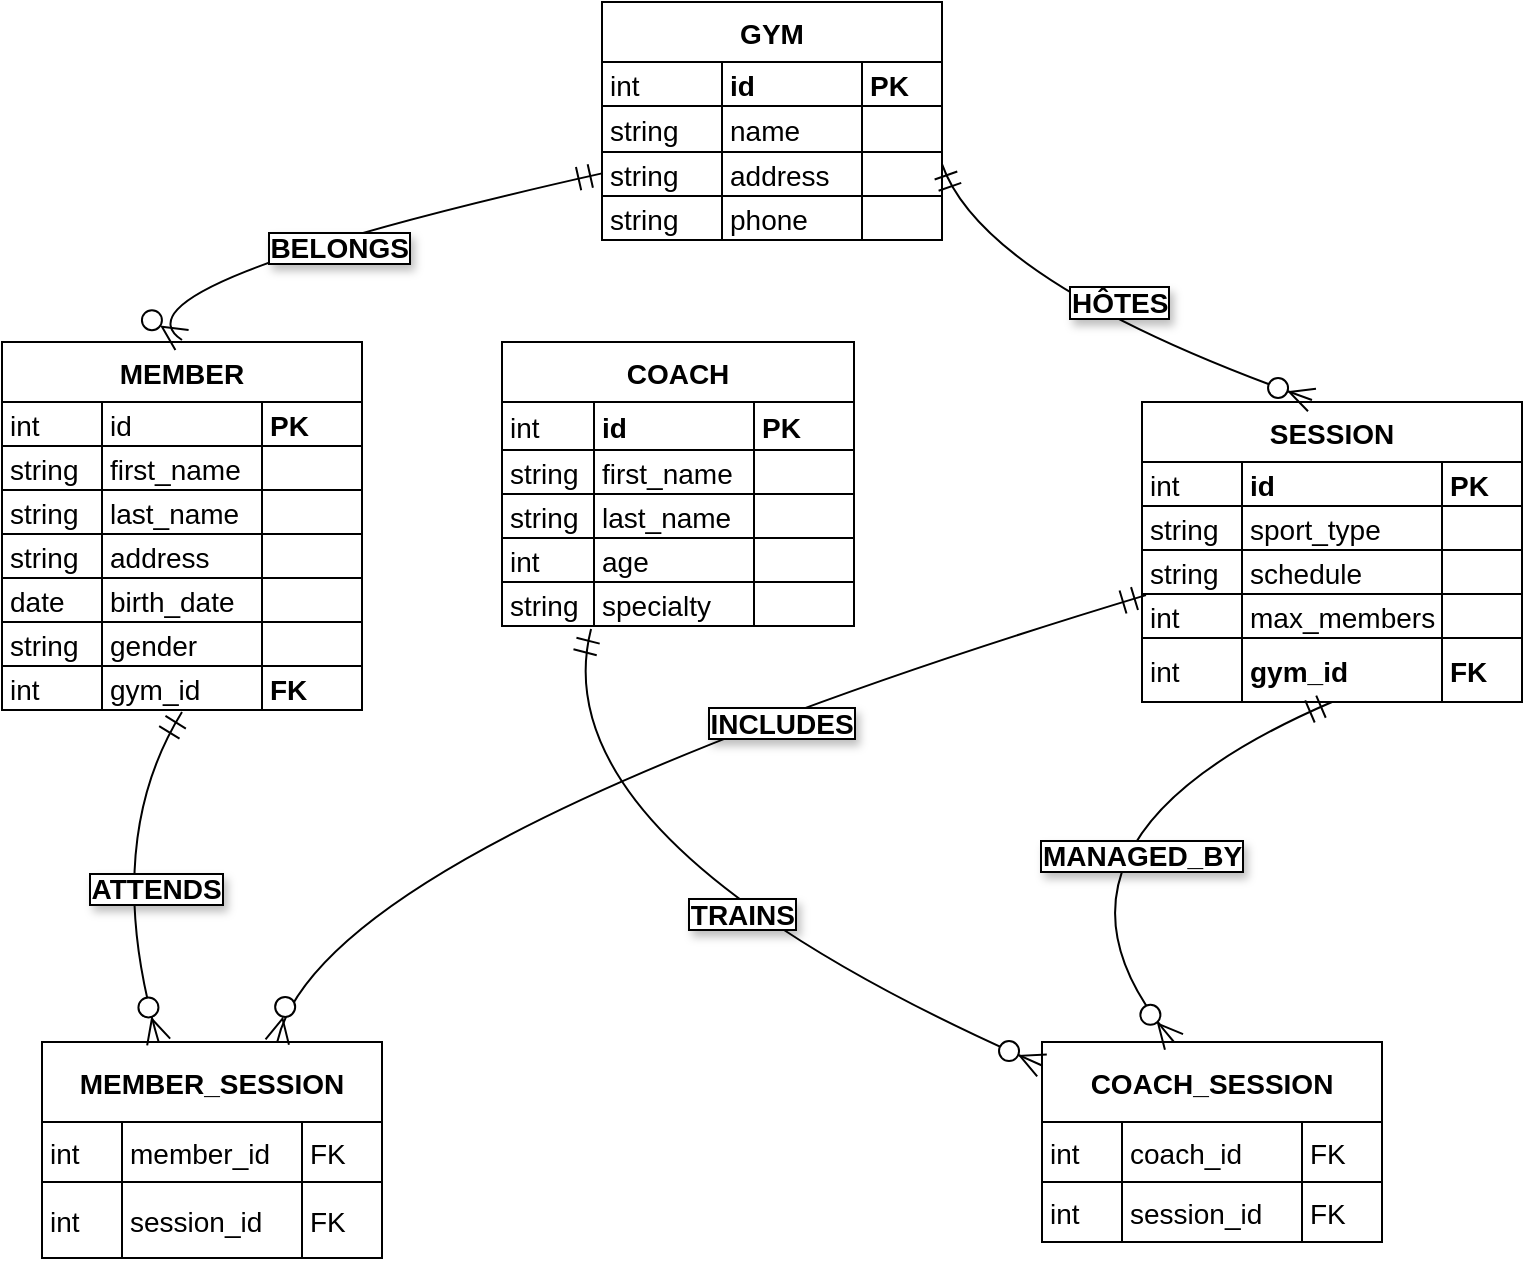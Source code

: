<mxfile version="26.2.12">
  <diagram name="Page-1" id="V7KdssG6JuSi36Pwvfrc">
    <mxGraphModel grid="1" page="1" gridSize="10" guides="1" tooltips="1" connect="1" arrows="1" fold="1" pageScale="1" pageWidth="827" pageHeight="1169" math="0" shadow="0">
      <root>
        <mxCell id="0" />
        <mxCell id="1" parent="0" />
        <mxCell id="2" value="GYM" style="shape=table;startSize=30;container=1;collapsible=0;childLayout=tableLayout;fixedRows=1;rowLines=1;fontStyle=1;align=center;resizeLast=1;fontSize=14;labelBackgroundColor=none;labelBorderColor=none;textShadow=0;" vertex="1" parent="1">
          <mxGeometry x="330" y="117" width="170" height="119" as="geometry" />
        </mxCell>
        <mxCell id="3" style="shape=tableRow;horizontal=0;startSize=0;swimlaneHead=0;swimlaneBody=0;fillColor=none;collapsible=0;dropTarget=0;points=[[0,0.5],[1,0.5]];portConstraint=eastwest;top=0;left=0;right=0;bottom=0;fontSize=14;labelBackgroundColor=none;labelBorderColor=none;textShadow=0;" vertex="1" parent="2">
          <mxGeometry y="30" width="170" height="22" as="geometry" />
        </mxCell>
        <mxCell id="4" value="int" style="shape=partialRectangle;connectable=0;fillColor=none;top=0;left=0;bottom=0;right=0;align=left;spacingLeft=2;overflow=hidden;fontSize=14;labelBackgroundColor=none;labelBorderColor=none;textShadow=0;" vertex="1" parent="3">
          <mxGeometry width="60" height="22" as="geometry">
            <mxRectangle width="60" height="22" as="alternateBounds" />
          </mxGeometry>
        </mxCell>
        <mxCell id="5" value="id" style="shape=partialRectangle;connectable=0;fillColor=none;top=0;left=0;bottom=0;right=0;align=left;spacingLeft=2;overflow=hidden;fontSize=14;labelBackgroundColor=none;labelBorderColor=none;textShadow=0;fontStyle=1" vertex="1" parent="3">
          <mxGeometry x="60" width="70" height="22" as="geometry">
            <mxRectangle width="70" height="22" as="alternateBounds" />
          </mxGeometry>
        </mxCell>
        <mxCell id="6" value="PK" style="shape=partialRectangle;connectable=0;fillColor=none;top=0;left=0;bottom=0;right=0;align=left;spacingLeft=2;overflow=hidden;fontSize=14;labelBackgroundColor=none;labelBorderColor=none;textShadow=0;fontStyle=1" vertex="1" parent="3">
          <mxGeometry x="130" width="40" height="22" as="geometry">
            <mxRectangle width="40" height="22" as="alternateBounds" />
          </mxGeometry>
        </mxCell>
        <mxCell id="7" style="shape=tableRow;horizontal=0;startSize=0;swimlaneHead=0;swimlaneBody=0;fillColor=none;collapsible=0;dropTarget=0;points=[[0,0.5],[1,0.5]];portConstraint=eastwest;top=0;left=0;right=0;bottom=0;fontSize=14;labelBackgroundColor=none;labelBorderColor=none;textShadow=0;" vertex="1" parent="2">
          <mxGeometry y="52" width="170" height="23" as="geometry" />
        </mxCell>
        <mxCell id="8" value="string" style="shape=partialRectangle;connectable=0;fillColor=none;top=0;left=0;bottom=0;right=0;align=left;spacingLeft=2;overflow=hidden;fontSize=14;labelBackgroundColor=none;labelBorderColor=none;textShadow=0;" vertex="1" parent="7">
          <mxGeometry width="60" height="23" as="geometry">
            <mxRectangle width="60" height="23" as="alternateBounds" />
          </mxGeometry>
        </mxCell>
        <mxCell id="9" value="name" style="shape=partialRectangle;connectable=0;fillColor=none;top=0;left=0;bottom=0;right=0;align=left;spacingLeft=2;overflow=hidden;fontSize=14;labelBackgroundColor=none;labelBorderColor=none;textShadow=0;" vertex="1" parent="7">
          <mxGeometry x="60" width="70" height="23" as="geometry">
            <mxRectangle width="70" height="23" as="alternateBounds" />
          </mxGeometry>
        </mxCell>
        <mxCell id="10" value="" style="shape=partialRectangle;connectable=0;fillColor=none;top=0;left=0;bottom=0;right=0;align=left;spacingLeft=2;overflow=hidden;fontSize=14;labelBackgroundColor=none;labelBorderColor=none;textShadow=0;" vertex="1" parent="7">
          <mxGeometry x="130" width="40" height="23" as="geometry">
            <mxRectangle width="40" height="23" as="alternateBounds" />
          </mxGeometry>
        </mxCell>
        <mxCell id="11" style="shape=tableRow;horizontal=0;startSize=0;swimlaneHead=0;swimlaneBody=0;fillColor=none;collapsible=0;dropTarget=0;points=[[0,0.5],[1,0.5]];portConstraint=eastwest;top=0;left=0;right=0;bottom=0;fontSize=14;labelBackgroundColor=none;labelBorderColor=none;textShadow=0;" vertex="1" parent="2">
          <mxGeometry y="75" width="170" height="22" as="geometry" />
        </mxCell>
        <mxCell id="12" value="string" style="shape=partialRectangle;connectable=0;fillColor=none;top=0;left=0;bottom=0;right=0;align=left;spacingLeft=2;overflow=hidden;fontSize=14;labelBackgroundColor=none;labelBorderColor=none;textShadow=0;" vertex="1" parent="11">
          <mxGeometry width="60" height="22" as="geometry">
            <mxRectangle width="60" height="22" as="alternateBounds" />
          </mxGeometry>
        </mxCell>
        <mxCell id="13" value="address" style="shape=partialRectangle;connectable=0;fillColor=none;top=0;left=0;bottom=0;right=0;align=left;spacingLeft=2;overflow=hidden;fontSize=14;labelBackgroundColor=none;labelBorderColor=none;textShadow=0;" vertex="1" parent="11">
          <mxGeometry x="60" width="70" height="22" as="geometry">
            <mxRectangle width="70" height="22" as="alternateBounds" />
          </mxGeometry>
        </mxCell>
        <mxCell id="14" value="" style="shape=partialRectangle;connectable=0;fillColor=none;top=0;left=0;bottom=0;right=0;align=left;spacingLeft=2;overflow=hidden;fontSize=14;labelBackgroundColor=none;labelBorderColor=none;textShadow=0;" vertex="1" parent="11">
          <mxGeometry x="130" width="40" height="22" as="geometry">
            <mxRectangle width="40" height="22" as="alternateBounds" />
          </mxGeometry>
        </mxCell>
        <mxCell id="15" style="shape=tableRow;horizontal=0;startSize=0;swimlaneHead=0;swimlaneBody=0;fillColor=none;collapsible=0;dropTarget=0;points=[[0,0.5],[1,0.5]];portConstraint=eastwest;top=0;left=0;right=0;bottom=0;fontSize=14;labelBackgroundColor=none;labelBorderColor=none;textShadow=0;" vertex="1" parent="2">
          <mxGeometry y="97" width="170" height="22" as="geometry" />
        </mxCell>
        <mxCell id="16" value="string" style="shape=partialRectangle;connectable=0;fillColor=none;top=0;left=0;bottom=0;right=0;align=left;spacingLeft=2;overflow=hidden;fontSize=14;labelBackgroundColor=none;labelBorderColor=none;textShadow=0;" vertex="1" parent="15">
          <mxGeometry width="60" height="22" as="geometry">
            <mxRectangle width="60" height="22" as="alternateBounds" />
          </mxGeometry>
        </mxCell>
        <mxCell id="17" value="phone" style="shape=partialRectangle;connectable=0;fillColor=none;top=0;left=0;bottom=0;right=0;align=left;spacingLeft=2;overflow=hidden;fontSize=14;labelBackgroundColor=none;labelBorderColor=none;textShadow=0;" vertex="1" parent="15">
          <mxGeometry x="60" width="70" height="22" as="geometry">
            <mxRectangle width="70" height="22" as="alternateBounds" />
          </mxGeometry>
        </mxCell>
        <mxCell id="18" value="" style="shape=partialRectangle;connectable=0;fillColor=none;top=0;left=0;bottom=0;right=0;align=left;spacingLeft=2;overflow=hidden;fontSize=14;labelBackgroundColor=none;labelBorderColor=none;textShadow=0;" vertex="1" parent="15">
          <mxGeometry x="130" width="40" height="22" as="geometry">
            <mxRectangle width="40" height="22" as="alternateBounds" />
          </mxGeometry>
        </mxCell>
        <mxCell id="19" value="MEMBER" style="shape=table;startSize=30;container=1;collapsible=0;childLayout=tableLayout;fixedRows=1;rowLines=1;fontStyle=1;align=center;resizeLast=1;fontSize=14;labelBackgroundColor=none;labelBorderColor=none;textShadow=0;perimeterSpacing=1;" vertex="1" parent="1">
          <mxGeometry x="30" y="287" width="180" height="184" as="geometry" />
        </mxCell>
        <mxCell id="20" style="shape=tableRow;horizontal=0;startSize=0;swimlaneHead=0;swimlaneBody=0;fillColor=none;collapsible=0;dropTarget=0;points=[[0,0.5],[1,0.5]];portConstraint=eastwest;top=0;left=0;right=0;bottom=0;fontSize=14;labelBackgroundColor=none;labelBorderColor=none;textShadow=0;perimeterSpacing=1;" vertex="1" parent="19">
          <mxGeometry y="30" width="180" height="22" as="geometry" />
        </mxCell>
        <mxCell id="21" value="int" style="shape=partialRectangle;connectable=0;fillColor=none;top=0;left=0;bottom=0;right=0;align=left;spacingLeft=2;overflow=hidden;fontSize=14;labelBackgroundColor=none;labelBorderColor=none;textShadow=0;perimeterSpacing=1;" vertex="1" parent="20">
          <mxGeometry width="50" height="22" as="geometry">
            <mxRectangle width="50" height="22" as="alternateBounds" />
          </mxGeometry>
        </mxCell>
        <mxCell id="22" value="id" style="shape=partialRectangle;connectable=0;fillColor=none;top=0;left=0;bottom=0;right=0;align=left;spacingLeft=2;overflow=hidden;fontSize=14;labelBackgroundColor=none;labelBorderColor=none;textShadow=0;perimeterSpacing=1;" vertex="1" parent="20">
          <mxGeometry x="50" width="80" height="22" as="geometry">
            <mxRectangle width="80" height="22" as="alternateBounds" />
          </mxGeometry>
        </mxCell>
        <mxCell id="23" value="PK" style="shape=partialRectangle;connectable=0;fillColor=none;top=0;left=0;bottom=0;right=0;align=left;spacingLeft=2;overflow=hidden;fontSize=14;labelBackgroundColor=none;labelBorderColor=none;textShadow=0;perimeterSpacing=1;fontStyle=1" vertex="1" parent="20">
          <mxGeometry x="130" width="50" height="22" as="geometry">
            <mxRectangle width="50" height="22" as="alternateBounds" />
          </mxGeometry>
        </mxCell>
        <mxCell id="24" style="shape=tableRow;horizontal=0;startSize=0;swimlaneHead=0;swimlaneBody=0;fillColor=none;collapsible=0;dropTarget=0;points=[[0,0.5],[1,0.5]];portConstraint=eastwest;top=0;left=0;right=0;bottom=0;fontSize=14;labelBackgroundColor=none;labelBorderColor=none;textShadow=0;perimeterSpacing=1;" vertex="1" parent="19">
          <mxGeometry y="52" width="180" height="22" as="geometry" />
        </mxCell>
        <mxCell id="25" value="string" style="shape=partialRectangle;connectable=0;fillColor=none;top=0;left=0;bottom=0;right=0;align=left;spacingLeft=2;overflow=hidden;fontSize=14;labelBackgroundColor=none;labelBorderColor=none;textShadow=0;perimeterSpacing=1;" vertex="1" parent="24">
          <mxGeometry width="50" height="22" as="geometry">
            <mxRectangle width="50" height="22" as="alternateBounds" />
          </mxGeometry>
        </mxCell>
        <mxCell id="26" value="first_name" style="shape=partialRectangle;connectable=0;fillColor=none;top=0;left=0;bottom=0;right=0;align=left;spacingLeft=2;overflow=hidden;fontSize=14;labelBackgroundColor=none;labelBorderColor=none;textShadow=0;perimeterSpacing=1;" vertex="1" parent="24">
          <mxGeometry x="50" width="80" height="22" as="geometry">
            <mxRectangle width="80" height="22" as="alternateBounds" />
          </mxGeometry>
        </mxCell>
        <mxCell id="27" value="" style="shape=partialRectangle;connectable=0;fillColor=none;top=0;left=0;bottom=0;right=0;align=left;spacingLeft=2;overflow=hidden;fontSize=14;labelBackgroundColor=none;labelBorderColor=none;textShadow=0;perimeterSpacing=1;" vertex="1" parent="24">
          <mxGeometry x="130" width="50" height="22" as="geometry">
            <mxRectangle width="50" height="22" as="alternateBounds" />
          </mxGeometry>
        </mxCell>
        <mxCell id="28" style="shape=tableRow;horizontal=0;startSize=0;swimlaneHead=0;swimlaneBody=0;fillColor=none;collapsible=0;dropTarget=0;points=[[0,0.5],[1,0.5]];portConstraint=eastwest;top=0;left=0;right=0;bottom=0;fontSize=14;labelBackgroundColor=none;labelBorderColor=none;textShadow=0;perimeterSpacing=1;" vertex="1" parent="19">
          <mxGeometry y="74" width="180" height="22" as="geometry" />
        </mxCell>
        <mxCell id="29" value="string" style="shape=partialRectangle;connectable=0;fillColor=none;top=0;left=0;bottom=0;right=0;align=left;spacingLeft=2;overflow=hidden;fontSize=14;labelBackgroundColor=none;labelBorderColor=none;textShadow=0;perimeterSpacing=1;" vertex="1" parent="28">
          <mxGeometry width="50" height="22" as="geometry">
            <mxRectangle width="50" height="22" as="alternateBounds" />
          </mxGeometry>
        </mxCell>
        <mxCell id="30" value="last_name" style="shape=partialRectangle;connectable=0;fillColor=none;top=0;left=0;bottom=0;right=0;align=left;spacingLeft=2;overflow=hidden;fontSize=14;labelBackgroundColor=none;labelBorderColor=none;textShadow=0;perimeterSpacing=1;" vertex="1" parent="28">
          <mxGeometry x="50" width="80" height="22" as="geometry">
            <mxRectangle width="80" height="22" as="alternateBounds" />
          </mxGeometry>
        </mxCell>
        <mxCell id="31" value="" style="shape=partialRectangle;connectable=0;fillColor=none;top=0;left=0;bottom=0;right=0;align=left;spacingLeft=2;overflow=hidden;fontSize=14;labelBackgroundColor=none;labelBorderColor=none;textShadow=0;perimeterSpacing=1;" vertex="1" parent="28">
          <mxGeometry x="130" width="50" height="22" as="geometry">
            <mxRectangle width="50" height="22" as="alternateBounds" />
          </mxGeometry>
        </mxCell>
        <mxCell id="32" style="shape=tableRow;horizontal=0;startSize=0;swimlaneHead=0;swimlaneBody=0;fillColor=none;collapsible=0;dropTarget=0;points=[[0,0.5],[1,0.5]];portConstraint=eastwest;top=0;left=0;right=0;bottom=0;fontSize=14;labelBackgroundColor=none;labelBorderColor=none;textShadow=0;perimeterSpacing=1;" vertex="1" parent="19">
          <mxGeometry y="96" width="180" height="22" as="geometry" />
        </mxCell>
        <mxCell id="33" value="string" style="shape=partialRectangle;connectable=0;fillColor=none;top=0;left=0;bottom=0;right=0;align=left;spacingLeft=2;overflow=hidden;fontSize=14;labelBackgroundColor=none;labelBorderColor=none;textShadow=0;perimeterSpacing=1;" vertex="1" parent="32">
          <mxGeometry width="50" height="22" as="geometry">
            <mxRectangle width="50" height="22" as="alternateBounds" />
          </mxGeometry>
        </mxCell>
        <mxCell id="34" value="address" style="shape=partialRectangle;connectable=0;fillColor=none;top=0;left=0;bottom=0;right=0;align=left;spacingLeft=2;overflow=hidden;fontSize=14;labelBackgroundColor=none;labelBorderColor=none;textShadow=0;perimeterSpacing=1;" vertex="1" parent="32">
          <mxGeometry x="50" width="80" height="22" as="geometry">
            <mxRectangle width="80" height="22" as="alternateBounds" />
          </mxGeometry>
        </mxCell>
        <mxCell id="35" value="" style="shape=partialRectangle;connectable=0;fillColor=none;top=0;left=0;bottom=0;right=0;align=left;spacingLeft=2;overflow=hidden;fontSize=14;labelBackgroundColor=none;labelBorderColor=none;textShadow=0;perimeterSpacing=1;" vertex="1" parent="32">
          <mxGeometry x="130" width="50" height="22" as="geometry">
            <mxRectangle width="50" height="22" as="alternateBounds" />
          </mxGeometry>
        </mxCell>
        <mxCell id="36" style="shape=tableRow;horizontal=0;startSize=0;swimlaneHead=0;swimlaneBody=0;fillColor=none;collapsible=0;dropTarget=0;points=[[0,0.5],[1,0.5]];portConstraint=eastwest;top=0;left=0;right=0;bottom=0;fontSize=14;labelBackgroundColor=none;labelBorderColor=none;textShadow=0;perimeterSpacing=1;" vertex="1" parent="19">
          <mxGeometry y="118" width="180" height="22" as="geometry" />
        </mxCell>
        <mxCell id="37" value="date" style="shape=partialRectangle;connectable=0;fillColor=none;top=0;left=0;bottom=0;right=0;align=left;spacingLeft=2;overflow=hidden;fontSize=14;labelBackgroundColor=none;labelBorderColor=none;textShadow=0;perimeterSpacing=1;" vertex="1" parent="36">
          <mxGeometry width="50" height="22" as="geometry">
            <mxRectangle width="50" height="22" as="alternateBounds" />
          </mxGeometry>
        </mxCell>
        <mxCell id="38" value="birth_date" style="shape=partialRectangle;connectable=0;fillColor=none;top=0;left=0;bottom=0;right=0;align=left;spacingLeft=2;overflow=hidden;fontSize=14;labelBackgroundColor=none;labelBorderColor=none;textShadow=0;perimeterSpacing=1;" vertex="1" parent="36">
          <mxGeometry x="50" width="80" height="22" as="geometry">
            <mxRectangle width="80" height="22" as="alternateBounds" />
          </mxGeometry>
        </mxCell>
        <mxCell id="39" value="" style="shape=partialRectangle;connectable=0;fillColor=none;top=0;left=0;bottom=0;right=0;align=left;spacingLeft=2;overflow=hidden;fontSize=14;labelBackgroundColor=none;labelBorderColor=none;textShadow=0;perimeterSpacing=1;" vertex="1" parent="36">
          <mxGeometry x="130" width="50" height="22" as="geometry">
            <mxRectangle width="50" height="22" as="alternateBounds" />
          </mxGeometry>
        </mxCell>
        <mxCell id="40" style="shape=tableRow;horizontal=0;startSize=0;swimlaneHead=0;swimlaneBody=0;fillColor=none;collapsible=0;dropTarget=0;points=[[0,0.5],[1,0.5]];portConstraint=eastwest;top=0;left=0;right=0;bottom=0;fontSize=14;labelBackgroundColor=none;labelBorderColor=none;textShadow=0;perimeterSpacing=1;" vertex="1" parent="19">
          <mxGeometry y="140" width="180" height="22" as="geometry" />
        </mxCell>
        <mxCell id="41" value="string" style="shape=partialRectangle;connectable=0;fillColor=none;top=0;left=0;bottom=0;right=0;align=left;spacingLeft=2;overflow=hidden;fontSize=14;labelBackgroundColor=none;labelBorderColor=none;textShadow=0;perimeterSpacing=1;" vertex="1" parent="40">
          <mxGeometry width="50" height="22" as="geometry">
            <mxRectangle width="50" height="22" as="alternateBounds" />
          </mxGeometry>
        </mxCell>
        <mxCell id="42" value="gender" style="shape=partialRectangle;connectable=0;fillColor=none;top=0;left=0;bottom=0;right=0;align=left;spacingLeft=2;overflow=hidden;fontSize=14;labelBackgroundColor=none;labelBorderColor=none;textShadow=0;perimeterSpacing=1;" vertex="1" parent="40">
          <mxGeometry x="50" width="80" height="22" as="geometry">
            <mxRectangle width="80" height="22" as="alternateBounds" />
          </mxGeometry>
        </mxCell>
        <mxCell id="43" value="" style="shape=partialRectangle;connectable=0;fillColor=none;top=0;left=0;bottom=0;right=0;align=left;spacingLeft=2;overflow=hidden;fontSize=14;labelBackgroundColor=none;labelBorderColor=none;textShadow=0;perimeterSpacing=1;" vertex="1" parent="40">
          <mxGeometry x="130" width="50" height="22" as="geometry">
            <mxRectangle width="50" height="22" as="alternateBounds" />
          </mxGeometry>
        </mxCell>
        <mxCell id="44" style="shape=tableRow;horizontal=0;startSize=0;swimlaneHead=0;swimlaneBody=0;fillColor=none;collapsible=0;dropTarget=0;points=[[0,0.5],[1,0.5]];portConstraint=eastwest;top=0;left=0;right=0;bottom=0;fontSize=14;labelBackgroundColor=none;labelBorderColor=none;textShadow=0;perimeterSpacing=1;" vertex="1" parent="19">
          <mxGeometry y="162" width="180" height="22" as="geometry" />
        </mxCell>
        <mxCell id="45" value="int" style="shape=partialRectangle;connectable=0;fillColor=none;top=0;left=0;bottom=0;right=0;align=left;spacingLeft=2;overflow=hidden;fontSize=14;labelBackgroundColor=none;labelBorderColor=none;textShadow=0;perimeterSpacing=1;" vertex="1" parent="44">
          <mxGeometry width="50" height="22" as="geometry">
            <mxRectangle width="50" height="22" as="alternateBounds" />
          </mxGeometry>
        </mxCell>
        <mxCell id="46" value="gym_id" style="shape=partialRectangle;connectable=0;fillColor=none;top=0;left=0;bottom=0;right=0;align=left;spacingLeft=2;overflow=hidden;fontSize=14;labelBackgroundColor=none;labelBorderColor=none;textShadow=0;perimeterSpacing=1;" vertex="1" parent="44">
          <mxGeometry x="50" width="80" height="22" as="geometry">
            <mxRectangle width="80" height="22" as="alternateBounds" />
          </mxGeometry>
        </mxCell>
        <mxCell id="47" value="FK" style="shape=partialRectangle;connectable=0;fillColor=none;top=0;left=0;bottom=0;right=0;align=left;spacingLeft=2;overflow=hidden;fontSize=14;labelBackgroundColor=none;labelBorderColor=none;textShadow=0;perimeterSpacing=1;fontStyle=1" vertex="1" parent="44">
          <mxGeometry x="130" width="50" height="22" as="geometry">
            <mxRectangle width="50" height="22" as="alternateBounds" />
          </mxGeometry>
        </mxCell>
        <mxCell id="48" value="COACH" style="shape=table;startSize=30;container=1;collapsible=0;childLayout=tableLayout;fixedRows=1;rowLines=1;fontStyle=1;align=center;resizeLast=1;fontSize=14;labelBackgroundColor=none;labelBorderColor=none;textShadow=0;" vertex="1" parent="1">
          <mxGeometry x="280" y="287" width="176" height="142" as="geometry" />
        </mxCell>
        <mxCell id="49" style="shape=tableRow;horizontal=0;startSize=0;swimlaneHead=0;swimlaneBody=0;fillColor=none;collapsible=0;dropTarget=0;points=[[0,0.5],[1,0.5]];portConstraint=eastwest;top=0;left=0;right=0;bottom=0;fontSize=14;labelBackgroundColor=none;labelBorderColor=none;textShadow=0;" vertex="1" parent="48">
          <mxGeometry y="30" width="176" height="24" as="geometry" />
        </mxCell>
        <mxCell id="50" value="int" style="shape=partialRectangle;connectable=0;fillColor=none;top=0;left=0;bottom=0;right=0;align=left;spacingLeft=2;overflow=hidden;fontSize=14;labelBackgroundColor=none;labelBorderColor=none;textShadow=0;" vertex="1" parent="49">
          <mxGeometry width="46" height="24" as="geometry">
            <mxRectangle width="46" height="24" as="alternateBounds" />
          </mxGeometry>
        </mxCell>
        <mxCell id="51" value="id" style="shape=partialRectangle;connectable=0;fillColor=none;top=0;left=0;bottom=0;right=0;align=left;spacingLeft=2;overflow=hidden;fontSize=14;labelBackgroundColor=none;labelBorderColor=none;textShadow=0;fontStyle=1" vertex="1" parent="49">
          <mxGeometry x="46" width="80" height="24" as="geometry">
            <mxRectangle width="80" height="24" as="alternateBounds" />
          </mxGeometry>
        </mxCell>
        <mxCell id="52" value="PK" style="shape=partialRectangle;connectable=0;fillColor=none;top=0;left=0;bottom=0;right=0;align=left;spacingLeft=2;overflow=hidden;fontSize=14;labelBackgroundColor=none;labelBorderColor=none;textShadow=0;fontStyle=1" vertex="1" parent="49">
          <mxGeometry x="126" width="50" height="24" as="geometry">
            <mxRectangle width="50" height="24" as="alternateBounds" />
          </mxGeometry>
        </mxCell>
        <mxCell id="53" style="shape=tableRow;horizontal=0;startSize=0;swimlaneHead=0;swimlaneBody=0;fillColor=none;collapsible=0;dropTarget=0;points=[[0,0.5],[1,0.5]];portConstraint=eastwest;top=0;left=0;right=0;bottom=0;fontSize=14;labelBackgroundColor=none;labelBorderColor=none;textShadow=0;" vertex="1" parent="48">
          <mxGeometry y="54" width="176" height="22" as="geometry" />
        </mxCell>
        <mxCell id="54" value="string" style="shape=partialRectangle;connectable=0;fillColor=none;top=0;left=0;bottom=0;right=0;align=left;spacingLeft=2;overflow=hidden;fontSize=14;labelBackgroundColor=none;labelBorderColor=none;textShadow=0;" vertex="1" parent="53">
          <mxGeometry width="46" height="22" as="geometry">
            <mxRectangle width="46" height="22" as="alternateBounds" />
          </mxGeometry>
        </mxCell>
        <mxCell id="55" value="first_name" style="shape=partialRectangle;connectable=0;fillColor=none;top=0;left=0;bottom=0;right=0;align=left;spacingLeft=2;overflow=hidden;fontSize=14;labelBackgroundColor=none;labelBorderColor=none;textShadow=0;" vertex="1" parent="53">
          <mxGeometry x="46" width="80" height="22" as="geometry">
            <mxRectangle width="80" height="22" as="alternateBounds" />
          </mxGeometry>
        </mxCell>
        <mxCell id="56" value="" style="shape=partialRectangle;connectable=0;fillColor=none;top=0;left=0;bottom=0;right=0;align=left;spacingLeft=2;overflow=hidden;fontSize=14;labelBackgroundColor=none;labelBorderColor=none;textShadow=0;" vertex="1" parent="53">
          <mxGeometry x="126" width="50" height="22" as="geometry">
            <mxRectangle width="50" height="22" as="alternateBounds" />
          </mxGeometry>
        </mxCell>
        <mxCell id="57" style="shape=tableRow;horizontal=0;startSize=0;swimlaneHead=0;swimlaneBody=0;fillColor=none;collapsible=0;dropTarget=0;points=[[0,0.5],[1,0.5]];portConstraint=eastwest;top=0;left=0;right=0;bottom=0;fontSize=14;labelBackgroundColor=none;labelBorderColor=none;textShadow=0;" vertex="1" parent="48">
          <mxGeometry y="76" width="176" height="22" as="geometry" />
        </mxCell>
        <mxCell id="58" value="string" style="shape=partialRectangle;connectable=0;fillColor=none;top=0;left=0;bottom=0;right=0;align=left;spacingLeft=2;overflow=hidden;fontSize=14;labelBackgroundColor=none;labelBorderColor=none;textShadow=0;" vertex="1" parent="57">
          <mxGeometry width="46" height="22" as="geometry">
            <mxRectangle width="46" height="22" as="alternateBounds" />
          </mxGeometry>
        </mxCell>
        <mxCell id="59" value="last_name" style="shape=partialRectangle;connectable=0;fillColor=none;top=0;left=0;bottom=0;right=0;align=left;spacingLeft=2;overflow=hidden;fontSize=14;labelBackgroundColor=none;labelBorderColor=none;textShadow=0;" vertex="1" parent="57">
          <mxGeometry x="46" width="80" height="22" as="geometry">
            <mxRectangle width="80" height="22" as="alternateBounds" />
          </mxGeometry>
        </mxCell>
        <mxCell id="60" value="" style="shape=partialRectangle;connectable=0;fillColor=none;top=0;left=0;bottom=0;right=0;align=left;spacingLeft=2;overflow=hidden;fontSize=14;labelBackgroundColor=none;labelBorderColor=none;textShadow=0;" vertex="1" parent="57">
          <mxGeometry x="126" width="50" height="22" as="geometry">
            <mxRectangle width="50" height="22" as="alternateBounds" />
          </mxGeometry>
        </mxCell>
        <mxCell id="61" style="shape=tableRow;horizontal=0;startSize=0;swimlaneHead=0;swimlaneBody=0;fillColor=none;collapsible=0;dropTarget=0;points=[[0,0.5],[1,0.5]];portConstraint=eastwest;top=0;left=0;right=0;bottom=0;fontSize=14;labelBackgroundColor=none;labelBorderColor=none;textShadow=0;" vertex="1" parent="48">
          <mxGeometry y="98" width="176" height="22" as="geometry" />
        </mxCell>
        <mxCell id="62" value="int" style="shape=partialRectangle;connectable=0;fillColor=none;top=0;left=0;bottom=0;right=0;align=left;spacingLeft=2;overflow=hidden;fontSize=14;labelBackgroundColor=none;labelBorderColor=none;textShadow=0;" vertex="1" parent="61">
          <mxGeometry width="46" height="22" as="geometry">
            <mxRectangle width="46" height="22" as="alternateBounds" />
          </mxGeometry>
        </mxCell>
        <mxCell id="63" value="age" style="shape=partialRectangle;connectable=0;fillColor=none;top=0;left=0;bottom=0;right=0;align=left;spacingLeft=2;overflow=hidden;fontSize=14;labelBackgroundColor=none;labelBorderColor=none;textShadow=0;" vertex="1" parent="61">
          <mxGeometry x="46" width="80" height="22" as="geometry">
            <mxRectangle width="80" height="22" as="alternateBounds" />
          </mxGeometry>
        </mxCell>
        <mxCell id="64" value="" style="shape=partialRectangle;connectable=0;fillColor=none;top=0;left=0;bottom=0;right=0;align=left;spacingLeft=2;overflow=hidden;fontSize=14;labelBackgroundColor=none;labelBorderColor=none;textShadow=0;" vertex="1" parent="61">
          <mxGeometry x="126" width="50" height="22" as="geometry">
            <mxRectangle width="50" height="22" as="alternateBounds" />
          </mxGeometry>
        </mxCell>
        <mxCell id="65" style="shape=tableRow;horizontal=0;startSize=0;swimlaneHead=0;swimlaneBody=0;fillColor=none;collapsible=0;dropTarget=0;points=[[0,0.5],[1,0.5]];portConstraint=eastwest;top=0;left=0;right=0;bottom=0;fontSize=14;labelBackgroundColor=none;labelBorderColor=none;textShadow=0;" vertex="1" parent="48">
          <mxGeometry y="120" width="176" height="22" as="geometry" />
        </mxCell>
        <mxCell id="66" value="string" style="shape=partialRectangle;connectable=0;fillColor=none;top=0;left=0;bottom=0;right=0;align=left;spacingLeft=2;overflow=hidden;fontSize=14;labelBackgroundColor=none;labelBorderColor=none;textShadow=0;" vertex="1" parent="65">
          <mxGeometry width="46" height="22" as="geometry">
            <mxRectangle width="46" height="22" as="alternateBounds" />
          </mxGeometry>
        </mxCell>
        <mxCell id="67" value="specialty" style="shape=partialRectangle;connectable=0;fillColor=none;top=0;left=0;bottom=0;right=0;align=left;spacingLeft=2;overflow=hidden;fontSize=14;labelBackgroundColor=none;labelBorderColor=none;textShadow=0;" vertex="1" parent="65">
          <mxGeometry x="46" width="80" height="22" as="geometry">
            <mxRectangle width="80" height="22" as="alternateBounds" />
          </mxGeometry>
        </mxCell>
        <mxCell id="68" value="" style="shape=partialRectangle;connectable=0;fillColor=none;top=0;left=0;bottom=0;right=0;align=left;spacingLeft=2;overflow=hidden;fontSize=14;labelBackgroundColor=none;labelBorderColor=none;textShadow=0;" vertex="1" parent="65">
          <mxGeometry x="126" width="50" height="22" as="geometry">
            <mxRectangle width="50" height="22" as="alternateBounds" />
          </mxGeometry>
        </mxCell>
        <mxCell id="69" value="SESSION" style="shape=table;startSize=30;container=1;collapsible=0;childLayout=tableLayout;fixedRows=1;rowLines=1;fontStyle=1;align=center;resizeLast=1;fontSize=14;labelBackgroundColor=none;labelBorderColor=none;textShadow=0;" vertex="1" parent="1">
          <mxGeometry x="600" y="317" width="190" height="150" as="geometry" />
        </mxCell>
        <mxCell id="70" style="shape=tableRow;horizontal=0;startSize=0;swimlaneHead=0;swimlaneBody=0;fillColor=none;collapsible=0;dropTarget=0;points=[[0,0.5],[1,0.5]];portConstraint=eastwest;top=0;left=0;right=0;bottom=0;fontSize=14;labelBackgroundColor=none;labelBorderColor=none;textShadow=0;" vertex="1" parent="69">
          <mxGeometry y="30" width="190" height="22" as="geometry" />
        </mxCell>
        <mxCell id="71" value="int" style="shape=partialRectangle;connectable=0;fillColor=none;top=0;left=0;bottom=0;right=0;align=left;spacingLeft=2;overflow=hidden;fontSize=14;labelBackgroundColor=none;labelBorderColor=none;textShadow=0;" vertex="1" parent="70">
          <mxGeometry width="50" height="22" as="geometry">
            <mxRectangle width="50" height="22" as="alternateBounds" />
          </mxGeometry>
        </mxCell>
        <mxCell id="72" value="id" style="shape=partialRectangle;connectable=0;fillColor=none;top=0;left=0;bottom=0;right=0;align=left;spacingLeft=2;overflow=hidden;fontSize=14;labelBackgroundColor=none;labelBorderColor=none;textShadow=0;fontStyle=1" vertex="1" parent="70">
          <mxGeometry x="50" width="100" height="22" as="geometry">
            <mxRectangle width="100" height="22" as="alternateBounds" />
          </mxGeometry>
        </mxCell>
        <mxCell id="73" value="PK" style="shape=partialRectangle;connectable=0;fillColor=none;top=0;left=0;bottom=0;right=0;align=left;spacingLeft=2;overflow=hidden;fontSize=14;labelBackgroundColor=none;labelBorderColor=none;textShadow=0;fontStyle=1" vertex="1" parent="70">
          <mxGeometry x="150" width="40" height="22" as="geometry">
            <mxRectangle width="40" height="22" as="alternateBounds" />
          </mxGeometry>
        </mxCell>
        <mxCell id="74" style="shape=tableRow;horizontal=0;startSize=0;swimlaneHead=0;swimlaneBody=0;fillColor=none;collapsible=0;dropTarget=0;points=[[0,0.5],[1,0.5]];portConstraint=eastwest;top=0;left=0;right=0;bottom=0;fontSize=14;labelBackgroundColor=none;labelBorderColor=none;textShadow=0;" vertex="1" parent="69">
          <mxGeometry y="52" width="190" height="22" as="geometry" />
        </mxCell>
        <mxCell id="75" value="string" style="shape=partialRectangle;connectable=0;fillColor=none;top=0;left=0;bottom=0;right=0;align=left;spacingLeft=2;overflow=hidden;fontSize=14;labelBackgroundColor=none;labelBorderColor=none;textShadow=0;" vertex="1" parent="74">
          <mxGeometry width="50" height="22" as="geometry">
            <mxRectangle width="50" height="22" as="alternateBounds" />
          </mxGeometry>
        </mxCell>
        <mxCell id="76" value="sport_type" style="shape=partialRectangle;connectable=0;fillColor=none;top=0;left=0;bottom=0;right=0;align=left;spacingLeft=2;overflow=hidden;fontSize=14;labelBackgroundColor=none;labelBorderColor=none;textShadow=0;" vertex="1" parent="74">
          <mxGeometry x="50" width="100" height="22" as="geometry">
            <mxRectangle width="100" height="22" as="alternateBounds" />
          </mxGeometry>
        </mxCell>
        <mxCell id="77" value="" style="shape=partialRectangle;connectable=0;fillColor=none;top=0;left=0;bottom=0;right=0;align=left;spacingLeft=2;overflow=hidden;fontSize=14;labelBackgroundColor=none;labelBorderColor=none;textShadow=0;" vertex="1" parent="74">
          <mxGeometry x="150" width="40" height="22" as="geometry">
            <mxRectangle width="40" height="22" as="alternateBounds" />
          </mxGeometry>
        </mxCell>
        <mxCell id="78" style="shape=tableRow;horizontal=0;startSize=0;swimlaneHead=0;swimlaneBody=0;fillColor=none;collapsible=0;dropTarget=0;points=[[0,0.5],[1,0.5]];portConstraint=eastwest;top=0;left=0;right=0;bottom=0;fontSize=14;labelBackgroundColor=none;labelBorderColor=none;textShadow=0;" vertex="1" parent="69">
          <mxGeometry y="74" width="190" height="22" as="geometry" />
        </mxCell>
        <mxCell id="79" value="string" style="shape=partialRectangle;connectable=0;fillColor=none;top=0;left=0;bottom=0;right=0;align=left;spacingLeft=2;overflow=hidden;fontSize=14;labelBackgroundColor=none;labelBorderColor=none;textShadow=0;" vertex="1" parent="78">
          <mxGeometry width="50" height="22" as="geometry">
            <mxRectangle width="50" height="22" as="alternateBounds" />
          </mxGeometry>
        </mxCell>
        <mxCell id="80" value="schedule" style="shape=partialRectangle;connectable=0;fillColor=none;top=0;left=0;bottom=0;right=0;align=left;spacingLeft=2;overflow=hidden;fontSize=14;labelBackgroundColor=none;labelBorderColor=none;textShadow=0;" vertex="1" parent="78">
          <mxGeometry x="50" width="100" height="22" as="geometry">
            <mxRectangle width="100" height="22" as="alternateBounds" />
          </mxGeometry>
        </mxCell>
        <mxCell id="81" value="" style="shape=partialRectangle;connectable=0;fillColor=none;top=0;left=0;bottom=0;right=0;align=left;spacingLeft=2;overflow=hidden;fontSize=14;labelBackgroundColor=none;labelBorderColor=none;textShadow=0;" vertex="1" parent="78">
          <mxGeometry x="150" width="40" height="22" as="geometry">
            <mxRectangle width="40" height="22" as="alternateBounds" />
          </mxGeometry>
        </mxCell>
        <mxCell id="82" style="shape=tableRow;horizontal=0;startSize=0;swimlaneHead=0;swimlaneBody=0;fillColor=none;collapsible=0;dropTarget=0;points=[[0,0.5],[1,0.5]];portConstraint=eastwest;top=0;left=0;right=0;bottom=0;fontSize=14;labelBackgroundColor=none;labelBorderColor=none;textShadow=0;" vertex="1" parent="69">
          <mxGeometry y="96" width="190" height="22" as="geometry" />
        </mxCell>
        <mxCell id="83" value="int" style="shape=partialRectangle;connectable=0;fillColor=none;top=0;left=0;bottom=0;right=0;align=left;spacingLeft=2;overflow=hidden;fontSize=14;labelBackgroundColor=none;labelBorderColor=none;textShadow=0;" vertex="1" parent="82">
          <mxGeometry width="50" height="22" as="geometry">
            <mxRectangle width="50" height="22" as="alternateBounds" />
          </mxGeometry>
        </mxCell>
        <mxCell id="84" value="max_members" style="shape=partialRectangle;connectable=0;fillColor=none;top=0;left=0;bottom=0;right=0;align=left;spacingLeft=2;overflow=hidden;fontSize=14;labelBackgroundColor=none;labelBorderColor=none;textShadow=0;" vertex="1" parent="82">
          <mxGeometry x="50" width="100" height="22" as="geometry">
            <mxRectangle width="100" height="22" as="alternateBounds" />
          </mxGeometry>
        </mxCell>
        <mxCell id="85" value="" style="shape=partialRectangle;connectable=0;fillColor=none;top=0;left=0;bottom=0;right=0;align=left;spacingLeft=2;overflow=hidden;fontSize=14;labelBackgroundColor=none;labelBorderColor=none;textShadow=0;" vertex="1" parent="82">
          <mxGeometry x="150" width="40" height="22" as="geometry">
            <mxRectangle width="40" height="22" as="alternateBounds" />
          </mxGeometry>
        </mxCell>
        <mxCell id="86" style="shape=tableRow;horizontal=0;startSize=0;swimlaneHead=0;swimlaneBody=0;fillColor=none;collapsible=0;dropTarget=0;points=[[0,0.5],[1,0.5]];portConstraint=eastwest;top=0;left=0;right=0;bottom=0;fontSize=14;labelBackgroundColor=none;labelBorderColor=none;textShadow=0;" vertex="1" parent="69">
          <mxGeometry y="118" width="190" height="32" as="geometry" />
        </mxCell>
        <mxCell id="87" value="int" style="shape=partialRectangle;connectable=0;fillColor=none;top=0;left=0;bottom=0;right=0;align=left;spacingLeft=2;overflow=hidden;fontSize=14;labelBackgroundColor=none;labelBorderColor=none;textShadow=0;" vertex="1" parent="86">
          <mxGeometry width="50" height="32" as="geometry">
            <mxRectangle width="50" height="32" as="alternateBounds" />
          </mxGeometry>
        </mxCell>
        <mxCell id="88" value="gym_id" style="shape=partialRectangle;connectable=0;fillColor=none;top=0;left=0;bottom=0;right=0;align=left;spacingLeft=2;overflow=hidden;fontSize=14;labelBackgroundColor=none;labelBorderColor=none;textShadow=0;fontStyle=1" vertex="1" parent="86">
          <mxGeometry x="50" width="100" height="32" as="geometry">
            <mxRectangle width="100" height="32" as="alternateBounds" />
          </mxGeometry>
        </mxCell>
        <mxCell id="89" value="FK" style="shape=partialRectangle;connectable=0;fillColor=none;top=0;left=0;bottom=0;right=0;align=left;spacingLeft=2;overflow=hidden;fontSize=14;labelBackgroundColor=none;labelBorderColor=none;textShadow=0;fontStyle=1" vertex="1" parent="86">
          <mxGeometry x="150" width="40" height="32" as="geometry">
            <mxRectangle width="40" height="32" as="alternateBounds" />
          </mxGeometry>
        </mxCell>
        <mxCell id="90" value="MEMBER_SESSION" style="shape=table;startSize=40;container=1;collapsible=0;childLayout=tableLayout;fixedRows=1;rowLines=1;fontStyle=1;align=center;resizeLast=1;fontSize=14;labelBackgroundColor=none;labelBorderColor=none;textShadow=0;" vertex="1" parent="1">
          <mxGeometry x="50" y="637" width="170" height="108" as="geometry" />
        </mxCell>
        <mxCell id="91" style="shape=tableRow;horizontal=0;startSize=0;swimlaneHead=0;swimlaneBody=0;fillColor=none;collapsible=0;dropTarget=0;points=[[0,0.5],[1,0.5]];portConstraint=eastwest;top=0;left=0;right=0;bottom=0;fontSize=14;labelBackgroundColor=none;labelBorderColor=none;textShadow=0;" vertex="1" parent="90">
          <mxGeometry y="40" width="170" height="30" as="geometry" />
        </mxCell>
        <mxCell id="92" value="int" style="shape=partialRectangle;connectable=0;fillColor=none;top=0;left=0;bottom=0;right=0;align=left;spacingLeft=2;overflow=hidden;fontSize=14;labelBackgroundColor=none;labelBorderColor=none;textShadow=0;" vertex="1" parent="91">
          <mxGeometry width="40" height="30" as="geometry">
            <mxRectangle width="40" height="30" as="alternateBounds" />
          </mxGeometry>
        </mxCell>
        <mxCell id="93" value="member_id" style="shape=partialRectangle;connectable=0;fillColor=none;top=0;left=0;bottom=0;right=0;align=left;spacingLeft=2;overflow=hidden;fontSize=14;labelBackgroundColor=none;labelBorderColor=none;textShadow=0;" vertex="1" parent="91">
          <mxGeometry x="40" width="90" height="30" as="geometry">
            <mxRectangle width="90" height="30" as="alternateBounds" />
          </mxGeometry>
        </mxCell>
        <mxCell id="94" value="FK" style="shape=partialRectangle;connectable=0;fillColor=none;top=0;left=0;bottom=0;right=0;align=left;spacingLeft=2;overflow=hidden;fontSize=14;labelBackgroundColor=none;labelBorderColor=none;textShadow=0;" vertex="1" parent="91">
          <mxGeometry x="130" width="40" height="30" as="geometry">
            <mxRectangle width="40" height="30" as="alternateBounds" />
          </mxGeometry>
        </mxCell>
        <mxCell id="95" style="shape=tableRow;horizontal=0;startSize=0;swimlaneHead=0;swimlaneBody=0;fillColor=none;collapsible=0;dropTarget=0;points=[[0,0.5],[1,0.5]];portConstraint=eastwest;top=0;left=0;right=0;bottom=0;fontSize=14;labelBackgroundColor=none;labelBorderColor=none;textShadow=0;" vertex="1" parent="90">
          <mxGeometry y="70" width="170" height="38" as="geometry" />
        </mxCell>
        <mxCell id="96" value="int" style="shape=partialRectangle;connectable=0;fillColor=none;top=0;left=0;bottom=0;right=0;align=left;spacingLeft=2;overflow=hidden;fontSize=14;labelBackgroundColor=none;labelBorderColor=none;textShadow=0;" vertex="1" parent="95">
          <mxGeometry width="40" height="38" as="geometry">
            <mxRectangle width="40" height="38" as="alternateBounds" />
          </mxGeometry>
        </mxCell>
        <mxCell id="97" value="session_id" style="shape=partialRectangle;connectable=0;fillColor=none;top=0;left=0;bottom=0;right=0;align=left;spacingLeft=2;overflow=hidden;fontSize=14;labelBackgroundColor=none;labelBorderColor=none;textShadow=0;" vertex="1" parent="95">
          <mxGeometry x="40" width="90" height="38" as="geometry">
            <mxRectangle width="90" height="38" as="alternateBounds" />
          </mxGeometry>
        </mxCell>
        <mxCell id="98" value="FK" style="shape=partialRectangle;connectable=0;fillColor=none;top=0;left=0;bottom=0;right=0;align=left;spacingLeft=2;overflow=hidden;fontSize=14;labelBackgroundColor=none;labelBorderColor=none;textShadow=0;" vertex="1" parent="95">
          <mxGeometry x="130" width="40" height="38" as="geometry">
            <mxRectangle width="40" height="38" as="alternateBounds" />
          </mxGeometry>
        </mxCell>
        <mxCell id="99" value="COACH_SESSION" style="shape=table;startSize=40;container=1;collapsible=0;childLayout=tableLayout;fixedRows=1;rowLines=1;fontStyle=1;align=center;resizeLast=1;fontSize=14;labelBackgroundColor=none;labelBorderColor=none;textShadow=0;" vertex="1" parent="1">
          <mxGeometry x="550" y="637" width="170" height="100" as="geometry" />
        </mxCell>
        <mxCell id="100" style="shape=tableRow;horizontal=0;startSize=0;swimlaneHead=0;swimlaneBody=0;fillColor=none;collapsible=0;dropTarget=0;points=[[0,0.5],[1,0.5]];portConstraint=eastwest;top=0;left=0;right=0;bottom=0;fontSize=14;labelBackgroundColor=none;labelBorderColor=none;textShadow=0;" vertex="1" parent="99">
          <mxGeometry y="40" width="170" height="30" as="geometry" />
        </mxCell>
        <mxCell id="101" value="int" style="shape=partialRectangle;connectable=0;fillColor=none;top=0;left=0;bottom=0;right=0;align=left;spacingLeft=2;overflow=hidden;fontSize=14;labelBackgroundColor=none;labelBorderColor=none;textShadow=0;" vertex="1" parent="100">
          <mxGeometry width="40" height="30" as="geometry">
            <mxRectangle width="40" height="30" as="alternateBounds" />
          </mxGeometry>
        </mxCell>
        <mxCell id="102" value="coach_id" style="shape=partialRectangle;connectable=0;fillColor=none;top=0;left=0;bottom=0;right=0;align=left;spacingLeft=2;overflow=hidden;fontSize=14;labelBackgroundColor=none;labelBorderColor=none;textShadow=0;" vertex="1" parent="100">
          <mxGeometry x="40" width="90" height="30" as="geometry">
            <mxRectangle width="90" height="30" as="alternateBounds" />
          </mxGeometry>
        </mxCell>
        <mxCell id="103" value="FK" style="shape=partialRectangle;connectable=0;fillColor=none;top=0;left=0;bottom=0;right=0;align=left;spacingLeft=2;overflow=hidden;fontSize=14;labelBackgroundColor=none;labelBorderColor=none;textShadow=0;" vertex="1" parent="100">
          <mxGeometry x="130" width="40" height="30" as="geometry">
            <mxRectangle width="40" height="30" as="alternateBounds" />
          </mxGeometry>
        </mxCell>
        <mxCell id="104" style="shape=tableRow;horizontal=0;startSize=0;swimlaneHead=0;swimlaneBody=0;fillColor=none;collapsible=0;dropTarget=0;points=[[0,0.5],[1,0.5]];portConstraint=eastwest;top=0;left=0;right=0;bottom=0;fontSize=14;labelBackgroundColor=none;labelBorderColor=none;textShadow=0;" vertex="1" parent="99">
          <mxGeometry y="70" width="170" height="30" as="geometry" />
        </mxCell>
        <mxCell id="105" value="int" style="shape=partialRectangle;connectable=0;fillColor=none;top=0;left=0;bottom=0;right=0;align=left;spacingLeft=2;overflow=hidden;fontSize=14;labelBackgroundColor=none;labelBorderColor=none;textShadow=0;" vertex="1" parent="104">
          <mxGeometry width="40" height="30" as="geometry">
            <mxRectangle width="40" height="30" as="alternateBounds" />
          </mxGeometry>
        </mxCell>
        <mxCell id="106" value="session_id" style="shape=partialRectangle;connectable=0;fillColor=none;top=0;left=0;bottom=0;right=0;align=left;spacingLeft=2;overflow=hidden;fontSize=14;labelBackgroundColor=none;labelBorderColor=none;textShadow=0;" vertex="1" parent="104">
          <mxGeometry x="40" width="90" height="30" as="geometry">
            <mxRectangle width="90" height="30" as="alternateBounds" />
          </mxGeometry>
        </mxCell>
        <mxCell id="107" value="FK" style="shape=partialRectangle;connectable=0;fillColor=none;top=0;left=0;bottom=0;right=0;align=left;spacingLeft=2;overflow=hidden;fontSize=14;labelBackgroundColor=none;labelBorderColor=none;textShadow=0;" vertex="1" parent="104">
          <mxGeometry x="130" width="40" height="30" as="geometry">
            <mxRectangle width="40" height="30" as="alternateBounds" />
          </mxGeometry>
        </mxCell>
        <mxCell id="108" value="BELONGS" style="curved=1;startArrow=ERmandOne;startSize=10;;endArrow=ERzeroToMany;endSize=10;;exitX=0;exitY=0.72;entryX=0.5;entryY=0;fontSize=14;fontStyle=1;labelBorderColor=default;textShadow=1;labelBackgroundColor=default;" edge="1" parent="1" source="2" target="19">
          <mxGeometry x="-0.119" y="7" relative="1" as="geometry">
            <Array as="points">
              <mxPoint x="79" y="259" />
            </Array>
            <mxPoint x="-1" as="offset" />
          </mxGeometry>
        </mxCell>
        <mxCell id="109" value="HÔTES" style="curved=1;startArrow=ERmandOne;startSize=10;;endArrow=ERzeroToMany;endSize=10;;exitX=1;exitY=0.72;entryX=0.5;entryY=0;fontSize=14;fontStyle=1;labelBorderColor=default;textShadow=1;labelBackgroundColor=default;" edge="1" parent="1">
          <mxGeometry x="0.108" y="15" relative="1" as="geometry">
            <Array as="points">
              <mxPoint x="521" y="258" />
            </Array>
            <mxPoint x="500" y="198.08" as="sourcePoint" />
            <mxPoint x="685" y="316" as="targetPoint" />
            <mxPoint x="-1" as="offset" />
          </mxGeometry>
        </mxCell>
        <mxCell id="110" value="ATTENDS" style="curved=1;startArrow=ERmandOne;startSize=10;;endArrow=ERzeroToMany;endSize=10;;exitX=0.5;exitY=1;entryX=0.34;entryY=-0.01;fontSize=14;fontStyle=1;labelBorderColor=default;textShadow=1;labelBackgroundColor=default;" edge="1" parent="1" source="19" target="90">
          <mxGeometry x="0.177" y="21" relative="1" as="geometry">
            <Array as="points">
              <mxPoint x="79" y="538" />
            </Array>
            <mxPoint as="offset" />
          </mxGeometry>
        </mxCell>
        <mxCell id="111" value="INCLUDES" style="curved=1;startArrow=ERmandOne;startSize=10;;endArrow=ERzeroToMany;endSize=10;;exitX=0;exitY=0.71;entryX=0.7;entryY=-0.01;fontSize=14;fontStyle=1;textShadow=1;labelBorderColor=default;labelBackgroundColor=default;" edge="1" parent="1">
          <mxGeometry x="-0.276" y="8" relative="1" as="geometry">
            <Array as="points">
              <mxPoint x="190" y="538" />
            </Array>
            <mxPoint x="602" y="413.56" as="sourcePoint" />
            <mxPoint x="167.618" y="637" as="targetPoint" />
            <mxPoint as="offset" />
          </mxGeometry>
        </mxCell>
        <mxCell id="112" value="TRAINS" style="curved=1;startArrow=ERmandOne;startSize=10;;endArrow=ERzeroToMany;endSize=10;;exitX=0.253;exitY=1.069;entryX=0;entryY=0.17;fontSize=14;fontStyle=1;labelBorderColor=default;textShadow=1;labelBackgroundColor=default;exitDx=0;exitDy=0;exitPerimeter=0;" edge="1" parent="1" source="65">
          <mxGeometry x="0.134" y="10" relative="1" as="geometry">
            <Array as="points">
              <mxPoint x="297" y="538" />
            </Array>
            <mxPoint x="313" y="453" as="sourcePoint" />
            <mxPoint x="550" y="648.73" as="targetPoint" />
            <mxPoint as="offset" />
          </mxGeometry>
        </mxCell>
        <mxCell id="113" value="MANAGED_BY" style="curved=1;startArrow=ERmandOne;startSize=10;;endArrow=ERzeroToMany;endSize=10;;entryX=0.5;entryY=-0.01;fontSize=14;fontStyle=1;labelBorderColor=default;textShadow=1;labelBackgroundColor=default;exitX=0.5;exitY=1;exitDx=0;exitDy=0;" edge="1" parent="1" source="69">
          <mxGeometry x="-0.241" y="32" relative="1" as="geometry">
            <Array as="points">
              <mxPoint x="530" y="538" />
            </Array>
            <mxPoint x="680" y="527" as="sourcePoint" />
            <mxPoint x="616" y="637" as="targetPoint" />
            <mxPoint x="1" as="offset" />
          </mxGeometry>
        </mxCell>
      </root>
    </mxGraphModel>
  </diagram>
</mxfile>

